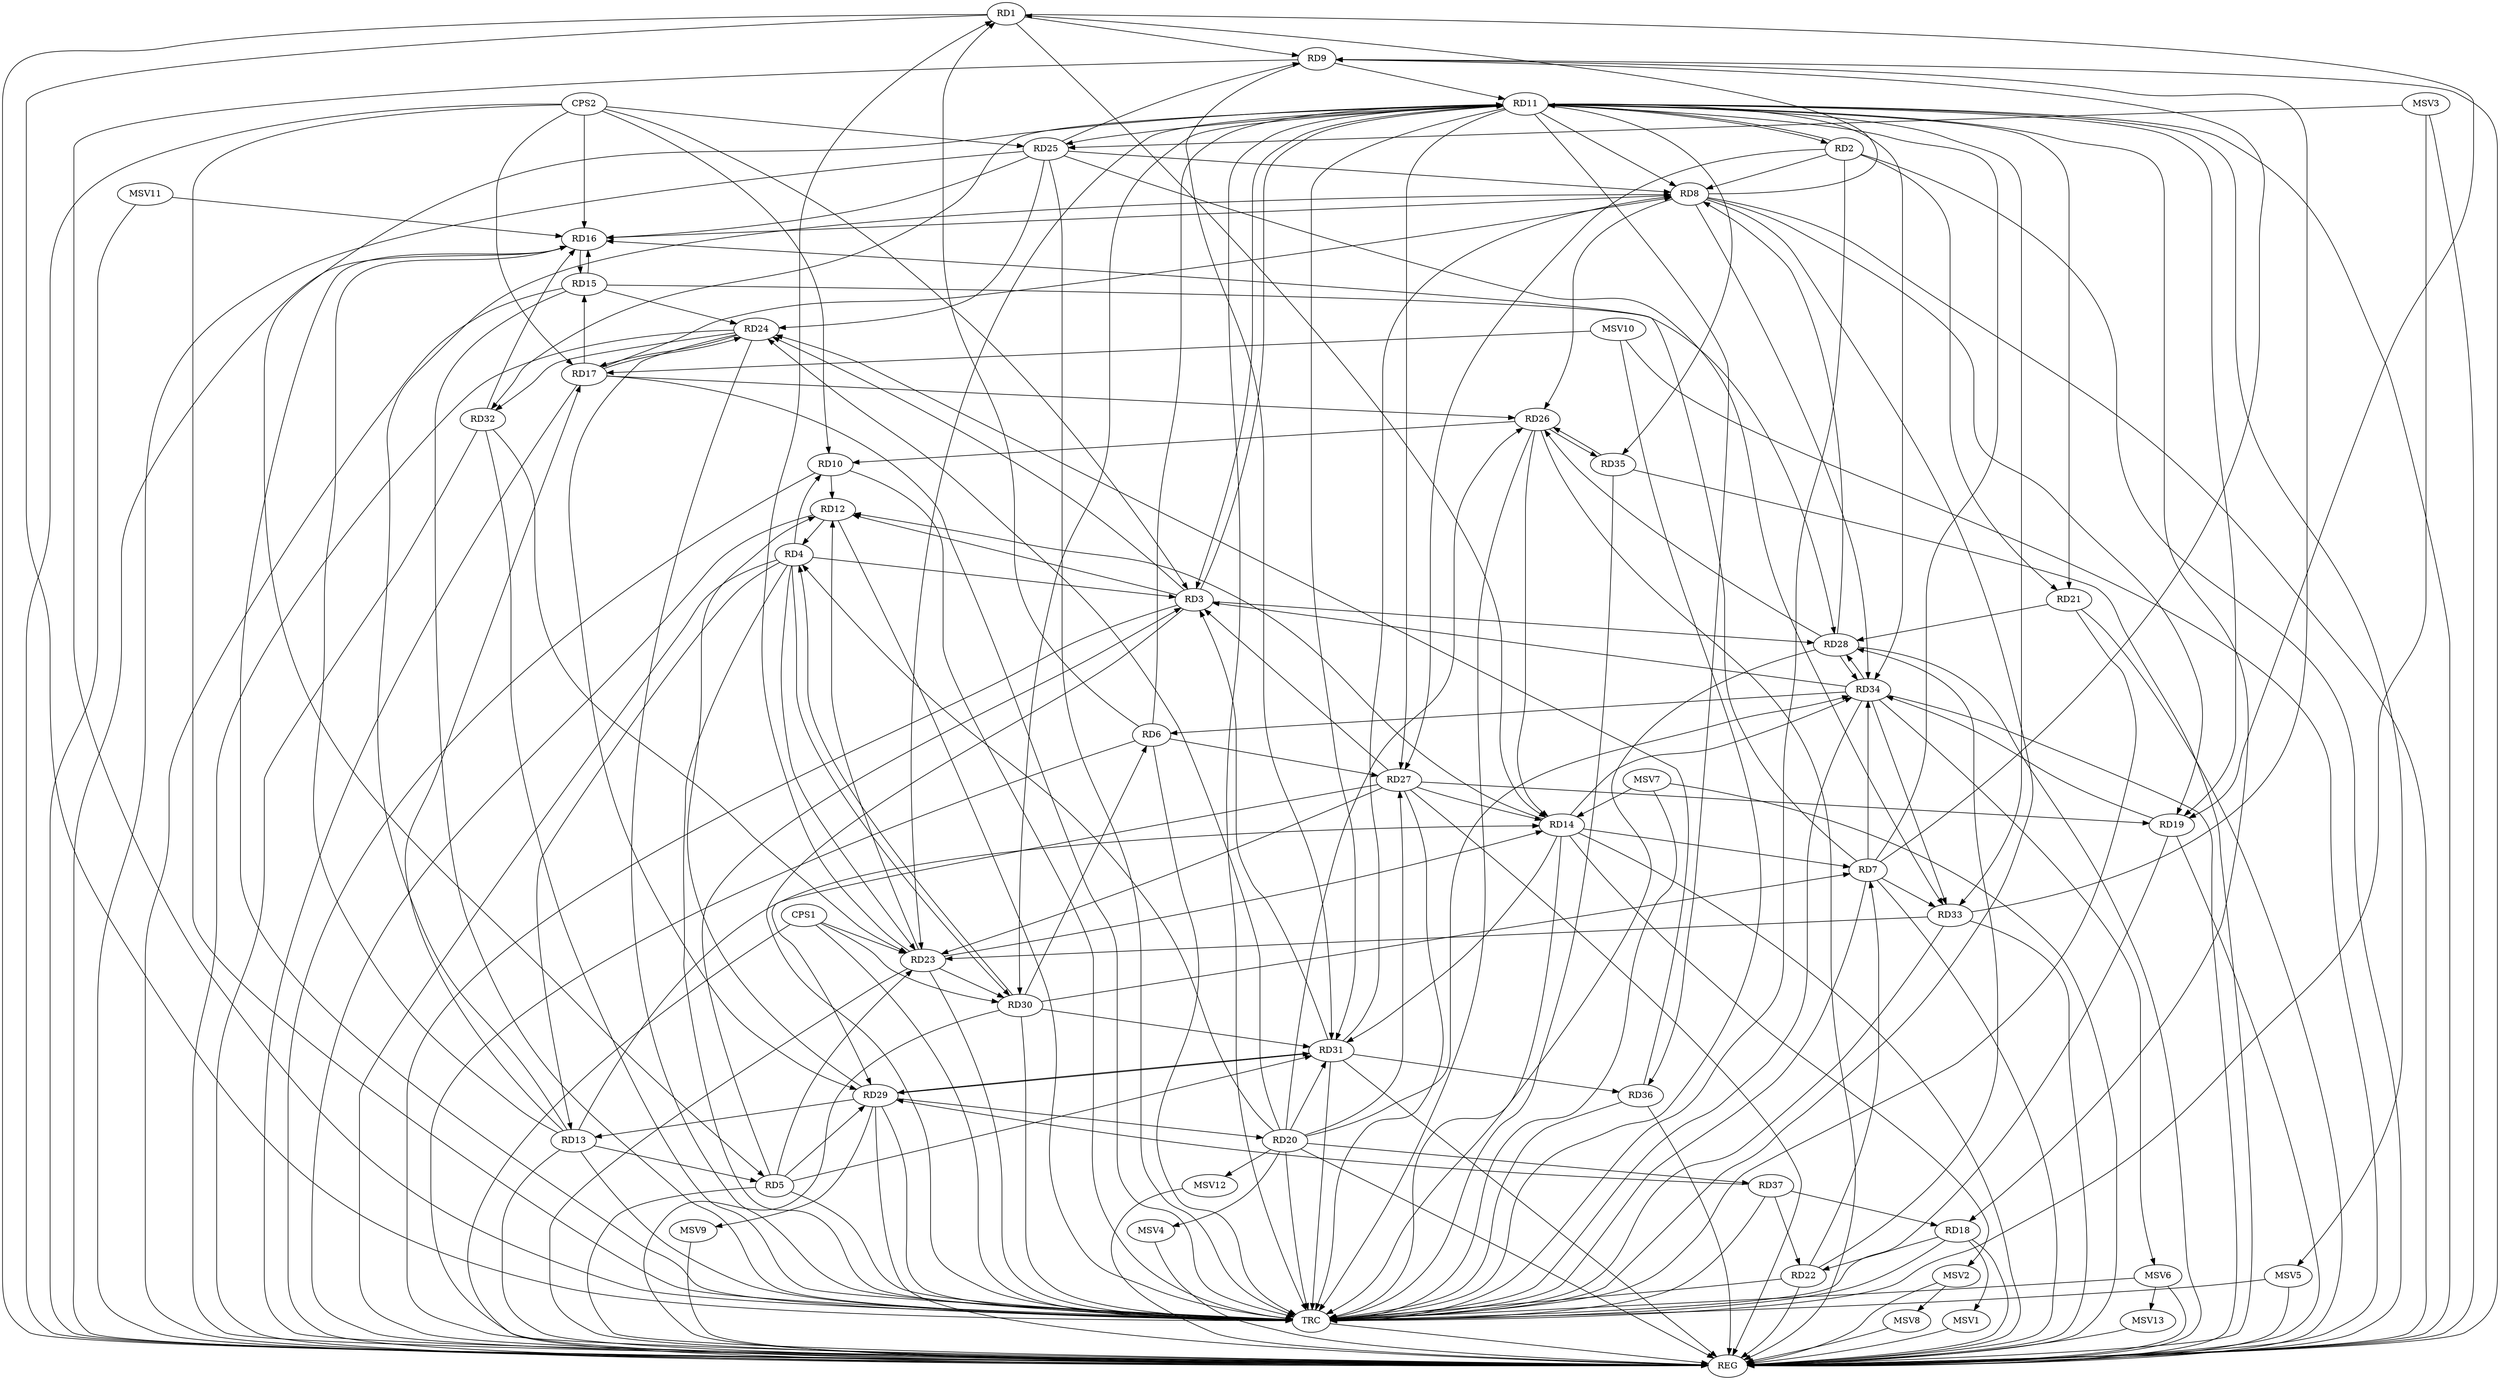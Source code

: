 strict digraph G {
  RD1 [ label="RD1" ];
  RD2 [ label="RD2" ];
  RD3 [ label="RD3" ];
  RD4 [ label="RD4" ];
  RD5 [ label="RD5" ];
  RD6 [ label="RD6" ];
  RD7 [ label="RD7" ];
  RD8 [ label="RD8" ];
  RD9 [ label="RD9" ];
  RD10 [ label="RD10" ];
  RD11 [ label="RD11" ];
  RD12 [ label="RD12" ];
  RD13 [ label="RD13" ];
  RD14 [ label="RD14" ];
  RD15 [ label="RD15" ];
  RD16 [ label="RD16" ];
  RD17 [ label="RD17" ];
  RD18 [ label="RD18" ];
  RD19 [ label="RD19" ];
  RD20 [ label="RD20" ];
  RD21 [ label="RD21" ];
  RD22 [ label="RD22" ];
  RD23 [ label="RD23" ];
  RD24 [ label="RD24" ];
  RD25 [ label="RD25" ];
  RD26 [ label="RD26" ];
  RD27 [ label="RD27" ];
  RD28 [ label="RD28" ];
  RD29 [ label="RD29" ];
  RD30 [ label="RD30" ];
  RD31 [ label="RD31" ];
  RD32 [ label="RD32" ];
  RD33 [ label="RD33" ];
  RD34 [ label="RD34" ];
  RD35 [ label="RD35" ];
  RD36 [ label="RD36" ];
  RD37 [ label="RD37" ];
  CPS1 [ label="CPS1" ];
  CPS2 [ label="CPS2" ];
  REG [ label="REG" ];
  TRC [ label="TRC" ];
  MSV1 [ label="MSV1" ];
  MSV2 [ label="MSV2" ];
  MSV3 [ label="MSV3" ];
  MSV4 [ label="MSV4" ];
  MSV5 [ label="MSV5" ];
  MSV6 [ label="MSV6" ];
  MSV7 [ label="MSV7" ];
  MSV8 [ label="MSV8" ];
  MSV9 [ label="MSV9" ];
  MSV10 [ label="MSV10" ];
  MSV11 [ label="MSV11" ];
  MSV12 [ label="MSV12" ];
  MSV13 [ label="MSV13" ];
  RD6 -> RD1;
  RD8 -> RD1;
  RD1 -> RD9;
  RD1 -> RD14;
  RD1 -> RD19;
  RD23 -> RD1;
  RD2 -> RD8;
  RD2 -> RD11;
  RD2 -> RD21;
  RD2 -> RD27;
  RD4 -> RD3;
  RD5 -> RD3;
  RD3 -> RD11;
  RD11 -> RD3;
  RD3 -> RD12;
  RD3 -> RD24;
  RD27 -> RD3;
  RD3 -> RD28;
  RD31 -> RD3;
  RD34 -> RD3;
  RD4 -> RD10;
  RD12 -> RD4;
  RD4 -> RD13;
  RD20 -> RD4;
  RD4 -> RD23;
  RD4 -> RD30;
  RD30 -> RD4;
  RD11 -> RD5;
  RD13 -> RD5;
  RD5 -> RD23;
  RD5 -> RD29;
  RD5 -> RD31;
  RD6 -> RD11;
  RD6 -> RD27;
  RD30 -> RD6;
  RD34 -> RD6;
  RD7 -> RD9;
  RD7 -> RD11;
  RD14 -> RD7;
  RD7 -> RD16;
  RD22 -> RD7;
  RD30 -> RD7;
  RD7 -> RD33;
  RD7 -> RD34;
  RD13 -> RD8;
  RD8 -> RD16;
  RD17 -> RD8;
  RD8 -> RD19;
  RD25 -> RD8;
  RD8 -> RD26;
  RD28 -> RD8;
  RD31 -> RD8;
  RD8 -> RD34;
  RD9 -> RD11;
  RD25 -> RD9;
  RD9 -> RD31;
  RD33 -> RD9;
  RD10 -> RD12;
  RD26 -> RD10;
  RD11 -> RD18;
  RD11 -> RD23;
  RD11 -> RD27;
  RD11 -> RD31;
  RD11 -> RD33;
  RD11 -> RD34;
  RD11 -> RD36;
  RD14 -> RD12;
  RD23 -> RD12;
  RD29 -> RD12;
  RD13 -> RD14;
  RD13 -> RD16;
  RD13 -> RD17;
  RD29 -> RD13;
  RD23 -> RD14;
  RD26 -> RD14;
  RD27 -> RD14;
  RD14 -> RD31;
  RD14 -> RD34;
  RD15 -> RD16;
  RD16 -> RD15;
  RD17 -> RD15;
  RD15 -> RD24;
  RD15 -> RD28;
  RD25 -> RD16;
  RD32 -> RD16;
  RD17 -> RD24;
  RD24 -> RD17;
  RD17 -> RD26;
  RD18 -> RD22;
  RD37 -> RD18;
  RD27 -> RD19;
  RD19 -> RD34;
  RD20 -> RD24;
  RD20 -> RD26;
  RD20 -> RD27;
  RD29 -> RD20;
  RD20 -> RD31;
  RD20 -> RD34;
  RD20 -> RD37;
  RD21 -> RD28;
  RD22 -> RD28;
  RD37 -> RD22;
  RD27 -> RD23;
  RD23 -> RD30;
  RD32 -> RD23;
  RD33 -> RD23;
  RD25 -> RD24;
  RD24 -> RD29;
  RD24 -> RD32;
  RD36 -> RD24;
  RD25 -> RD33;
  RD28 -> RD26;
  RD26 -> RD35;
  RD35 -> RD26;
  RD27 -> RD29;
  RD28 -> RD34;
  RD34 -> RD28;
  RD29 -> RD31;
  RD31 -> RD29;
  RD37 -> RD29;
  RD30 -> RD31;
  RD31 -> RD36;
  RD34 -> RD33;
  CPS1 -> RD23;
  CPS1 -> RD30;
  CPS2 -> RD17;
  CPS2 -> RD3;
  CPS2 -> RD10;
  CPS2 -> RD25;
  CPS2 -> RD16;
  RD1 -> REG;
  RD2 -> REG;
  RD3 -> REG;
  RD4 -> REG;
  RD5 -> REG;
  RD6 -> REG;
  RD7 -> REG;
  RD8 -> REG;
  RD9 -> REG;
  RD10 -> REG;
  RD11 -> REG;
  RD12 -> REG;
  RD13 -> REG;
  RD14 -> REG;
  RD15 -> REG;
  RD16 -> REG;
  RD17 -> REG;
  RD18 -> REG;
  RD19 -> REG;
  RD20 -> REG;
  RD21 -> REG;
  RD22 -> REG;
  RD23 -> REG;
  RD24 -> REG;
  RD25 -> REG;
  RD26 -> REG;
  RD27 -> REG;
  RD28 -> REG;
  RD29 -> REG;
  RD30 -> REG;
  RD31 -> REG;
  RD32 -> REG;
  RD33 -> REG;
  RD34 -> REG;
  RD35 -> REG;
  RD36 -> REG;
  CPS1 -> REG;
  CPS2 -> REG;
  RD1 -> TRC;
  RD2 -> TRC;
  RD3 -> TRC;
  RD4 -> TRC;
  RD5 -> TRC;
  RD6 -> TRC;
  RD7 -> TRC;
  RD8 -> TRC;
  RD9 -> TRC;
  RD10 -> TRC;
  RD11 -> TRC;
  RD12 -> TRC;
  RD13 -> TRC;
  RD14 -> TRC;
  RD15 -> TRC;
  RD16 -> TRC;
  RD17 -> TRC;
  RD18 -> TRC;
  RD19 -> TRC;
  RD20 -> TRC;
  RD21 -> TRC;
  RD22 -> TRC;
  RD23 -> TRC;
  RD24 -> TRC;
  RD25 -> TRC;
  RD26 -> TRC;
  RD27 -> TRC;
  RD28 -> TRC;
  RD29 -> TRC;
  RD30 -> TRC;
  RD31 -> TRC;
  RD32 -> TRC;
  RD33 -> TRC;
  RD34 -> TRC;
  RD35 -> TRC;
  RD36 -> TRC;
  RD37 -> TRC;
  CPS1 -> TRC;
  CPS2 -> TRC;
  TRC -> REG;
  RD11 -> RD30;
  RD11 -> RD8;
  RD11 -> RD21;
  RD11 -> RD2;
  RD11 -> RD35;
  RD11 -> RD19;
  RD11 -> RD25;
  RD11 -> RD32;
  RD18 -> MSV1;
  MSV1 -> REG;
  RD14 -> MSV2;
  MSV2 -> REG;
  MSV3 -> RD25;
  MSV3 -> REG;
  MSV3 -> TRC;
  RD20 -> MSV4;
  MSV4 -> REG;
  RD11 -> MSV5;
  MSV5 -> REG;
  MSV5 -> TRC;
  RD34 -> MSV6;
  MSV6 -> REG;
  MSV6 -> TRC;
  MSV7 -> RD14;
  MSV7 -> REG;
  MSV7 -> TRC;
  MSV2 -> MSV8;
  MSV8 -> REG;
  RD29 -> MSV9;
  MSV9 -> REG;
  MSV10 -> RD17;
  MSV10 -> REG;
  MSV10 -> TRC;
  MSV11 -> RD16;
  MSV11 -> REG;
  RD20 -> MSV12;
  MSV12 -> REG;
  MSV6 -> MSV13;
  MSV13 -> REG;
}
